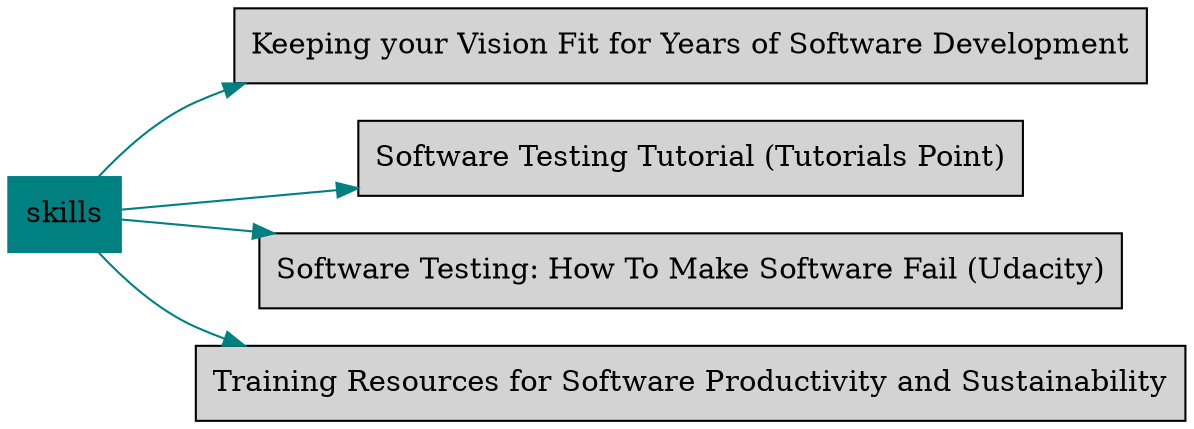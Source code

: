 digraph bettersoftware {
            rankdir = LR;
            ratio = fill;
            node [style=filled];
            node [shape = box];
"skills" [colorscheme="svg" color="teal"];
"skills" ->  "VisionFitnessForSoftwareProductivity.md" [colorscheme="svg" color="teal"];
"VisionFitnessForSoftwareProductivity.md" [label="Keeping your Vision Fit for Years of Software Development" URL="http://bss.parallactic.com/resources/keeping-your-vision-fit-for-years-of-software-development"]
"skills" ->  "SwTestingTutorialTutorialsPoint.md" [colorscheme="svg" color="teal"];
"SwTestingTutorialTutorialsPoint.md" [label="Software Testing Tutorial (Tutorials Point)" URL="http://bss.parallactic.com/resources/software-testing-tutorial-tutorials-point"]
"skills" ->  "SwTestingUdacity.md" [colorscheme="svg" color="teal"];
"SwTestingUdacity.md" [label="Software Testing: How To Make Software Fail (Udacity)" URL="http://bss.parallactic.com/resources/software-testing-how-to-make-software-fail-udacity"]
"skills" ->  "Training.ProductivityAndSustainability.md" [colorscheme="svg" color="teal"];
"Training.ProductivityAndSustainability.md" [label="Training Resources for Software Productivity and Sustainability" URL="http://bss.parallactic.com/resources/training-resources-for-software-productivity-and-sustainability"]
}